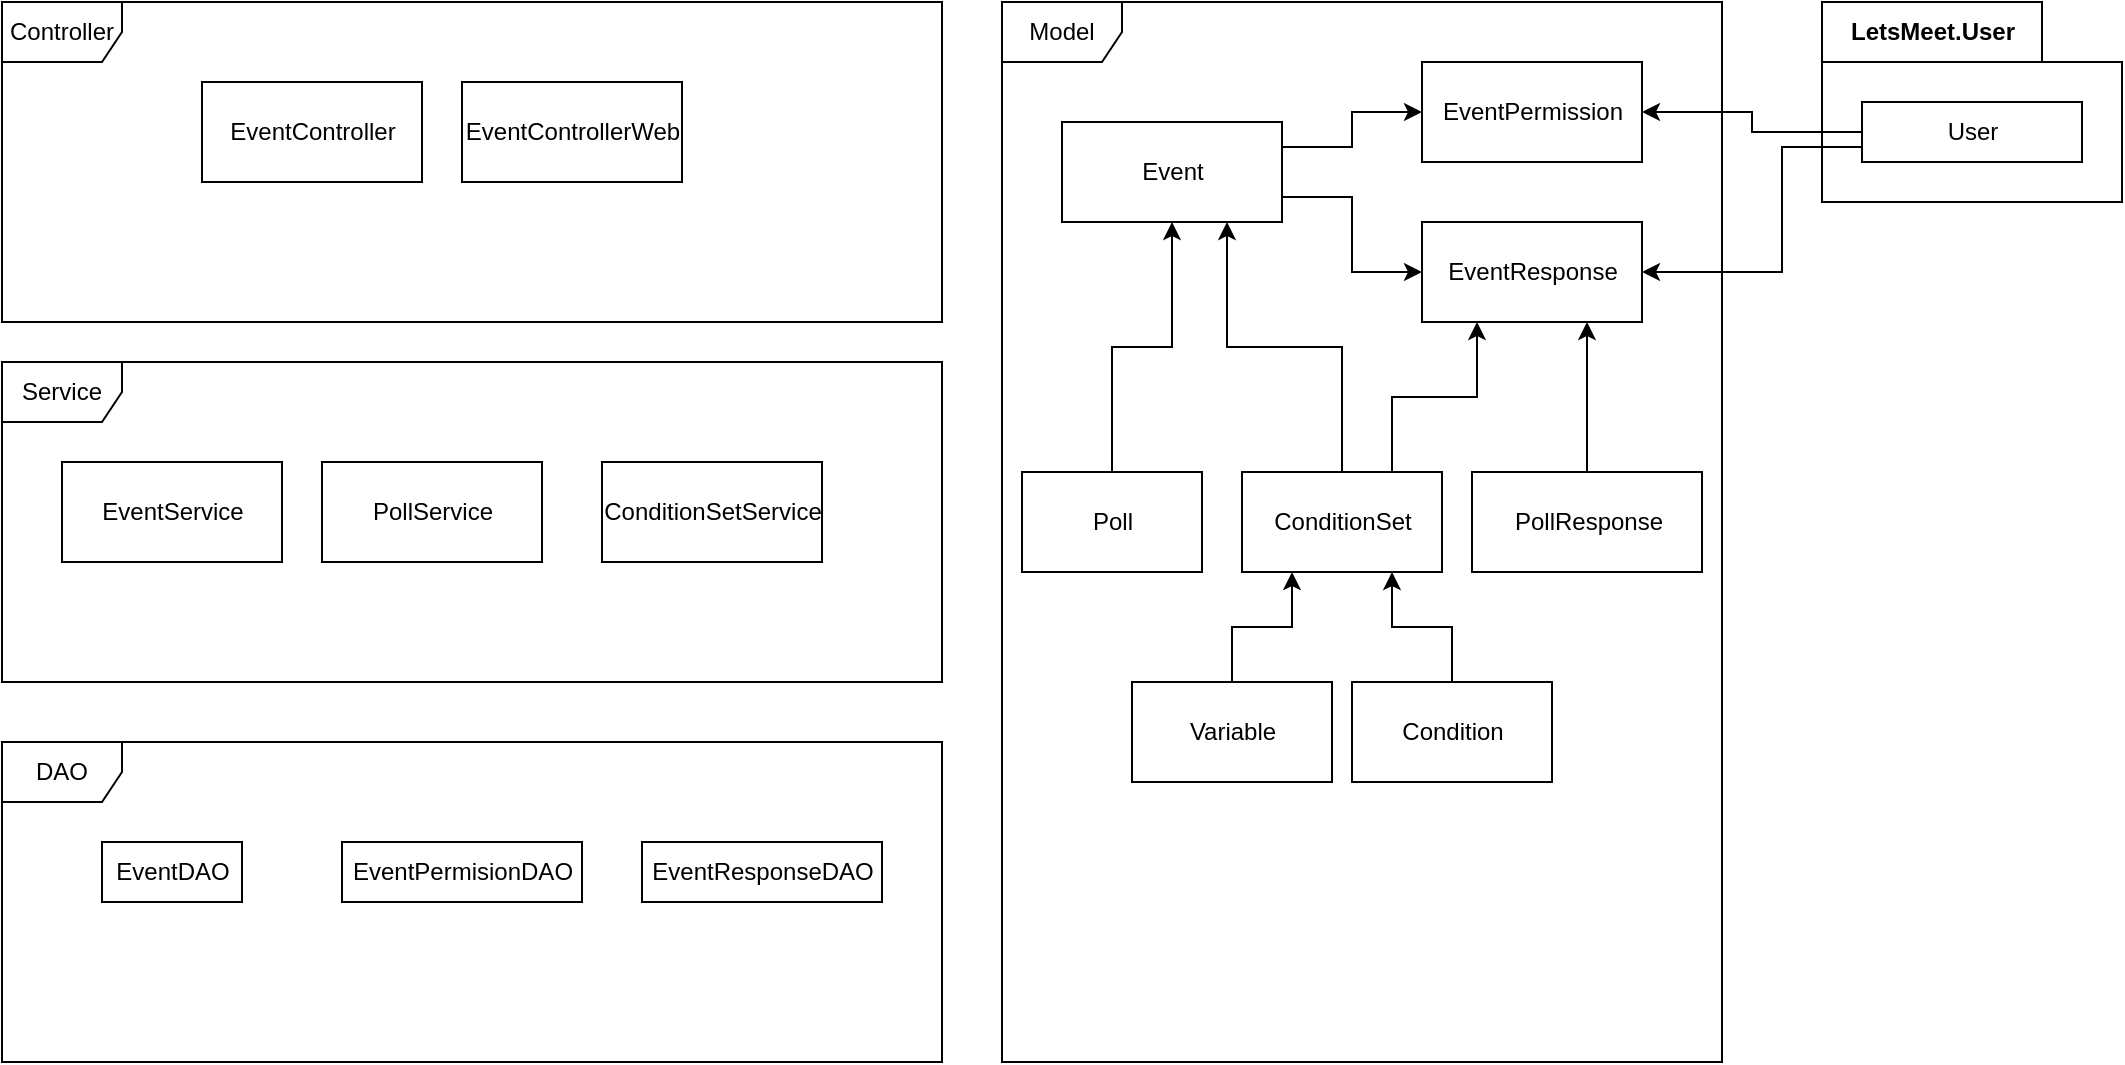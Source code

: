 <mxfile version="13.9.9" type="device"><diagram id="RpVWPfK7a65BOa6jAjTX" name="Page-1"><mxGraphModel dx="1705" dy="833" grid="1" gridSize="10" guides="1" tooltips="1" connect="1" arrows="1" fold="1" page="0" pageScale="1" pageWidth="827" pageHeight="1169" math="0" shadow="0"><root><mxCell id="0"/><mxCell id="1" parent="0"/><mxCell id="TXnpqnxVHB6k_MpArLzq-12" value="Controller" style="shape=umlFrame;whiteSpace=wrap;html=1;" vertex="1" parent="1"><mxGeometry x="-600" y="120" width="470" height="160" as="geometry"/></mxCell><mxCell id="TXnpqnxVHB6k_MpArLzq-2" value="EventController" style="html=1;" vertex="1" parent="1"><mxGeometry x="-500" y="160" width="110" height="50" as="geometry"/></mxCell><mxCell id="TXnpqnxVHB6k_MpArLzq-10" value="EventControllerWeb" style="html=1;" vertex="1" parent="1"><mxGeometry x="-370" y="160" width="110" height="50" as="geometry"/></mxCell><mxCell id="TXnpqnxVHB6k_MpArLzq-16" value="Service" style="shape=umlFrame;whiteSpace=wrap;html=1;" vertex="1" parent="1"><mxGeometry x="-600" y="300" width="470" height="160" as="geometry"/></mxCell><mxCell id="TXnpqnxVHB6k_MpArLzq-17" value="Model" style="shape=umlFrame;whiteSpace=wrap;html=1;" vertex="1" parent="1"><mxGeometry x="-100" y="120" width="360" height="530" as="geometry"/></mxCell><mxCell id="TXnpqnxVHB6k_MpArLzq-18" value="DAO" style="shape=umlFrame;whiteSpace=wrap;html=1;" vertex="1" parent="1"><mxGeometry x="-600" y="490" width="470" height="160" as="geometry"/></mxCell><mxCell id="TXnpqnxVHB6k_MpArLzq-29" style="edgeStyle=orthogonalEdgeStyle;rounded=0;orthogonalLoop=1;jettySize=auto;html=1;exitX=0.5;exitY=0;exitDx=0;exitDy=0;entryX=0.75;entryY=1;entryDx=0;entryDy=0;" edge="1" parent="1" source="TXnpqnxVHB6k_MpArLzq-19" target="TXnpqnxVHB6k_MpArLzq-20"><mxGeometry relative="1" as="geometry"/></mxCell><mxCell id="TXnpqnxVHB6k_MpArLzq-35" style="edgeStyle=orthogonalEdgeStyle;rounded=0;orthogonalLoop=1;jettySize=auto;html=1;exitX=0.75;exitY=0;exitDx=0;exitDy=0;entryX=0.25;entryY=1;entryDx=0;entryDy=0;" edge="1" parent="1" source="TXnpqnxVHB6k_MpArLzq-19" target="TXnpqnxVHB6k_MpArLzq-22"><mxGeometry relative="1" as="geometry"/></mxCell><mxCell id="TXnpqnxVHB6k_MpArLzq-19" value="ConditionSet" style="html=1;" vertex="1" parent="1"><mxGeometry x="20" y="355" width="100" height="50" as="geometry"/></mxCell><mxCell id="TXnpqnxVHB6k_MpArLzq-30" style="edgeStyle=orthogonalEdgeStyle;rounded=0;orthogonalLoop=1;jettySize=auto;html=1;exitX=1;exitY=0.25;exitDx=0;exitDy=0;entryX=0;entryY=0.5;entryDx=0;entryDy=0;" edge="1" parent="1" source="TXnpqnxVHB6k_MpArLzq-20" target="TXnpqnxVHB6k_MpArLzq-21"><mxGeometry relative="1" as="geometry"/></mxCell><mxCell id="TXnpqnxVHB6k_MpArLzq-32" style="edgeStyle=orthogonalEdgeStyle;rounded=0;orthogonalLoop=1;jettySize=auto;html=1;exitX=1;exitY=0.75;exitDx=0;exitDy=0;entryX=0;entryY=0.5;entryDx=0;entryDy=0;" edge="1" parent="1" source="TXnpqnxVHB6k_MpArLzq-20" target="TXnpqnxVHB6k_MpArLzq-22"><mxGeometry relative="1" as="geometry"/></mxCell><mxCell id="TXnpqnxVHB6k_MpArLzq-20" value="Event" style="html=1;" vertex="1" parent="1"><mxGeometry x="-70" y="180" width="110" height="50" as="geometry"/></mxCell><mxCell id="TXnpqnxVHB6k_MpArLzq-21" value="EventPermission" style="html=1;" vertex="1" parent="1"><mxGeometry x="110" y="150" width="110" height="50" as="geometry"/></mxCell><mxCell id="TXnpqnxVHB6k_MpArLzq-22" value="EventResponse" style="html=1;" vertex="1" parent="1"><mxGeometry x="110" y="230" width="110" height="50" as="geometry"/></mxCell><mxCell id="TXnpqnxVHB6k_MpArLzq-28" style="edgeStyle=orthogonalEdgeStyle;rounded=0;orthogonalLoop=1;jettySize=auto;html=1;exitX=0.5;exitY=0;exitDx=0;exitDy=0;" edge="1" parent="1" source="TXnpqnxVHB6k_MpArLzq-23" target="TXnpqnxVHB6k_MpArLzq-20"><mxGeometry relative="1" as="geometry"/></mxCell><mxCell id="TXnpqnxVHB6k_MpArLzq-23" value="Poll" style="html=1;" vertex="1" parent="1"><mxGeometry x="-90" y="355" width="90" height="50" as="geometry"/></mxCell><mxCell id="TXnpqnxVHB6k_MpArLzq-34" style="edgeStyle=orthogonalEdgeStyle;rounded=0;orthogonalLoop=1;jettySize=auto;html=1;exitX=0.5;exitY=0;exitDx=0;exitDy=0;entryX=0.75;entryY=1;entryDx=0;entryDy=0;" edge="1" parent="1" source="TXnpqnxVHB6k_MpArLzq-24" target="TXnpqnxVHB6k_MpArLzq-22"><mxGeometry relative="1" as="geometry"/></mxCell><mxCell id="TXnpqnxVHB6k_MpArLzq-24" value="PollResponse" style="html=1;" vertex="1" parent="1"><mxGeometry x="135" y="355" width="115" height="50" as="geometry"/></mxCell><mxCell id="TXnpqnxVHB6k_MpArLzq-25" value="LetsMeet.User" style="shape=folder;fontStyle=1;tabWidth=110;tabHeight=30;tabPosition=left;html=1;boundedLbl=1;labelInHeader=1;" vertex="1" parent="1"><mxGeometry x="310" y="120" width="150" height="100" as="geometry"/></mxCell><mxCell id="TXnpqnxVHB6k_MpArLzq-26" value="User" style="html=1;" vertex="1" parent="TXnpqnxVHB6k_MpArLzq-25"><mxGeometry width="110" height="30" relative="1" as="geometry"><mxPoint x="20" y="50" as="offset"/></mxGeometry></mxCell><mxCell id="TXnpqnxVHB6k_MpArLzq-31" style="edgeStyle=orthogonalEdgeStyle;rounded=0;orthogonalLoop=1;jettySize=auto;html=1;exitX=0;exitY=0.5;exitDx=0;exitDy=0;" edge="1" parent="TXnpqnxVHB6k_MpArLzq-25" source="TXnpqnxVHB6k_MpArLzq-26" target="TXnpqnxVHB6k_MpArLzq-21"><mxGeometry relative="1" as="geometry"/></mxCell><mxCell id="TXnpqnxVHB6k_MpArLzq-33" style="edgeStyle=orthogonalEdgeStyle;rounded=0;orthogonalLoop=1;jettySize=auto;html=1;exitX=0;exitY=0.75;exitDx=0;exitDy=0;entryX=1;entryY=0.5;entryDx=0;entryDy=0;" edge="1" parent="TXnpqnxVHB6k_MpArLzq-25" source="TXnpqnxVHB6k_MpArLzq-26" target="TXnpqnxVHB6k_MpArLzq-22"><mxGeometry relative="1" as="geometry"><Array as="points"><mxPoint x="-20" y="73"/><mxPoint x="-20" y="135"/></Array></mxGeometry></mxCell><mxCell id="TXnpqnxVHB6k_MpArLzq-38" style="edgeStyle=orthogonalEdgeStyle;rounded=0;orthogonalLoop=1;jettySize=auto;html=1;exitX=0.5;exitY=0;exitDx=0;exitDy=0;entryX=0.25;entryY=1;entryDx=0;entryDy=0;" edge="1" parent="1" source="TXnpqnxVHB6k_MpArLzq-36" target="TXnpqnxVHB6k_MpArLzq-19"><mxGeometry relative="1" as="geometry"/></mxCell><mxCell id="TXnpqnxVHB6k_MpArLzq-36" value="Variable" style="html=1;" vertex="1" parent="1"><mxGeometry x="-35" y="460" width="100" height="50" as="geometry"/></mxCell><mxCell id="TXnpqnxVHB6k_MpArLzq-39" style="edgeStyle=orthogonalEdgeStyle;rounded=0;orthogonalLoop=1;jettySize=auto;html=1;exitX=0.5;exitY=0;exitDx=0;exitDy=0;entryX=0.75;entryY=1;entryDx=0;entryDy=0;" edge="1" parent="1" source="TXnpqnxVHB6k_MpArLzq-37" target="TXnpqnxVHB6k_MpArLzq-19"><mxGeometry relative="1" as="geometry"/></mxCell><mxCell id="TXnpqnxVHB6k_MpArLzq-37" value="Condition" style="html=1;" vertex="1" parent="1"><mxGeometry x="75" y="460" width="100" height="50" as="geometry"/></mxCell><mxCell id="TXnpqnxVHB6k_MpArLzq-40" value="EventService" style="html=1;" vertex="1" parent="1"><mxGeometry x="-570" y="350" width="110" height="50" as="geometry"/></mxCell><mxCell id="TXnpqnxVHB6k_MpArLzq-41" value="PollService" style="html=1;" vertex="1" parent="1"><mxGeometry x="-440" y="350" width="110" height="50" as="geometry"/></mxCell><mxCell id="TXnpqnxVHB6k_MpArLzq-42" value="ConditionSetService" style="html=1;" vertex="1" parent="1"><mxGeometry x="-300" y="350" width="110" height="50" as="geometry"/></mxCell><mxCell id="TXnpqnxVHB6k_MpArLzq-43" value="EventDAO" style="html=1;" vertex="1" parent="1"><mxGeometry x="-550" y="540" width="70" height="30" as="geometry"/></mxCell><mxCell id="TXnpqnxVHB6k_MpArLzq-45" value="EventPermisionDAO" style="html=1;" vertex="1" parent="1"><mxGeometry x="-430" y="540" width="120" height="30" as="geometry"/></mxCell><mxCell id="TXnpqnxVHB6k_MpArLzq-46" value="EventResponseDAO" style="html=1;" vertex="1" parent="1"><mxGeometry x="-280" y="540" width="120" height="30" as="geometry"/></mxCell></root></mxGraphModel></diagram></mxfile>